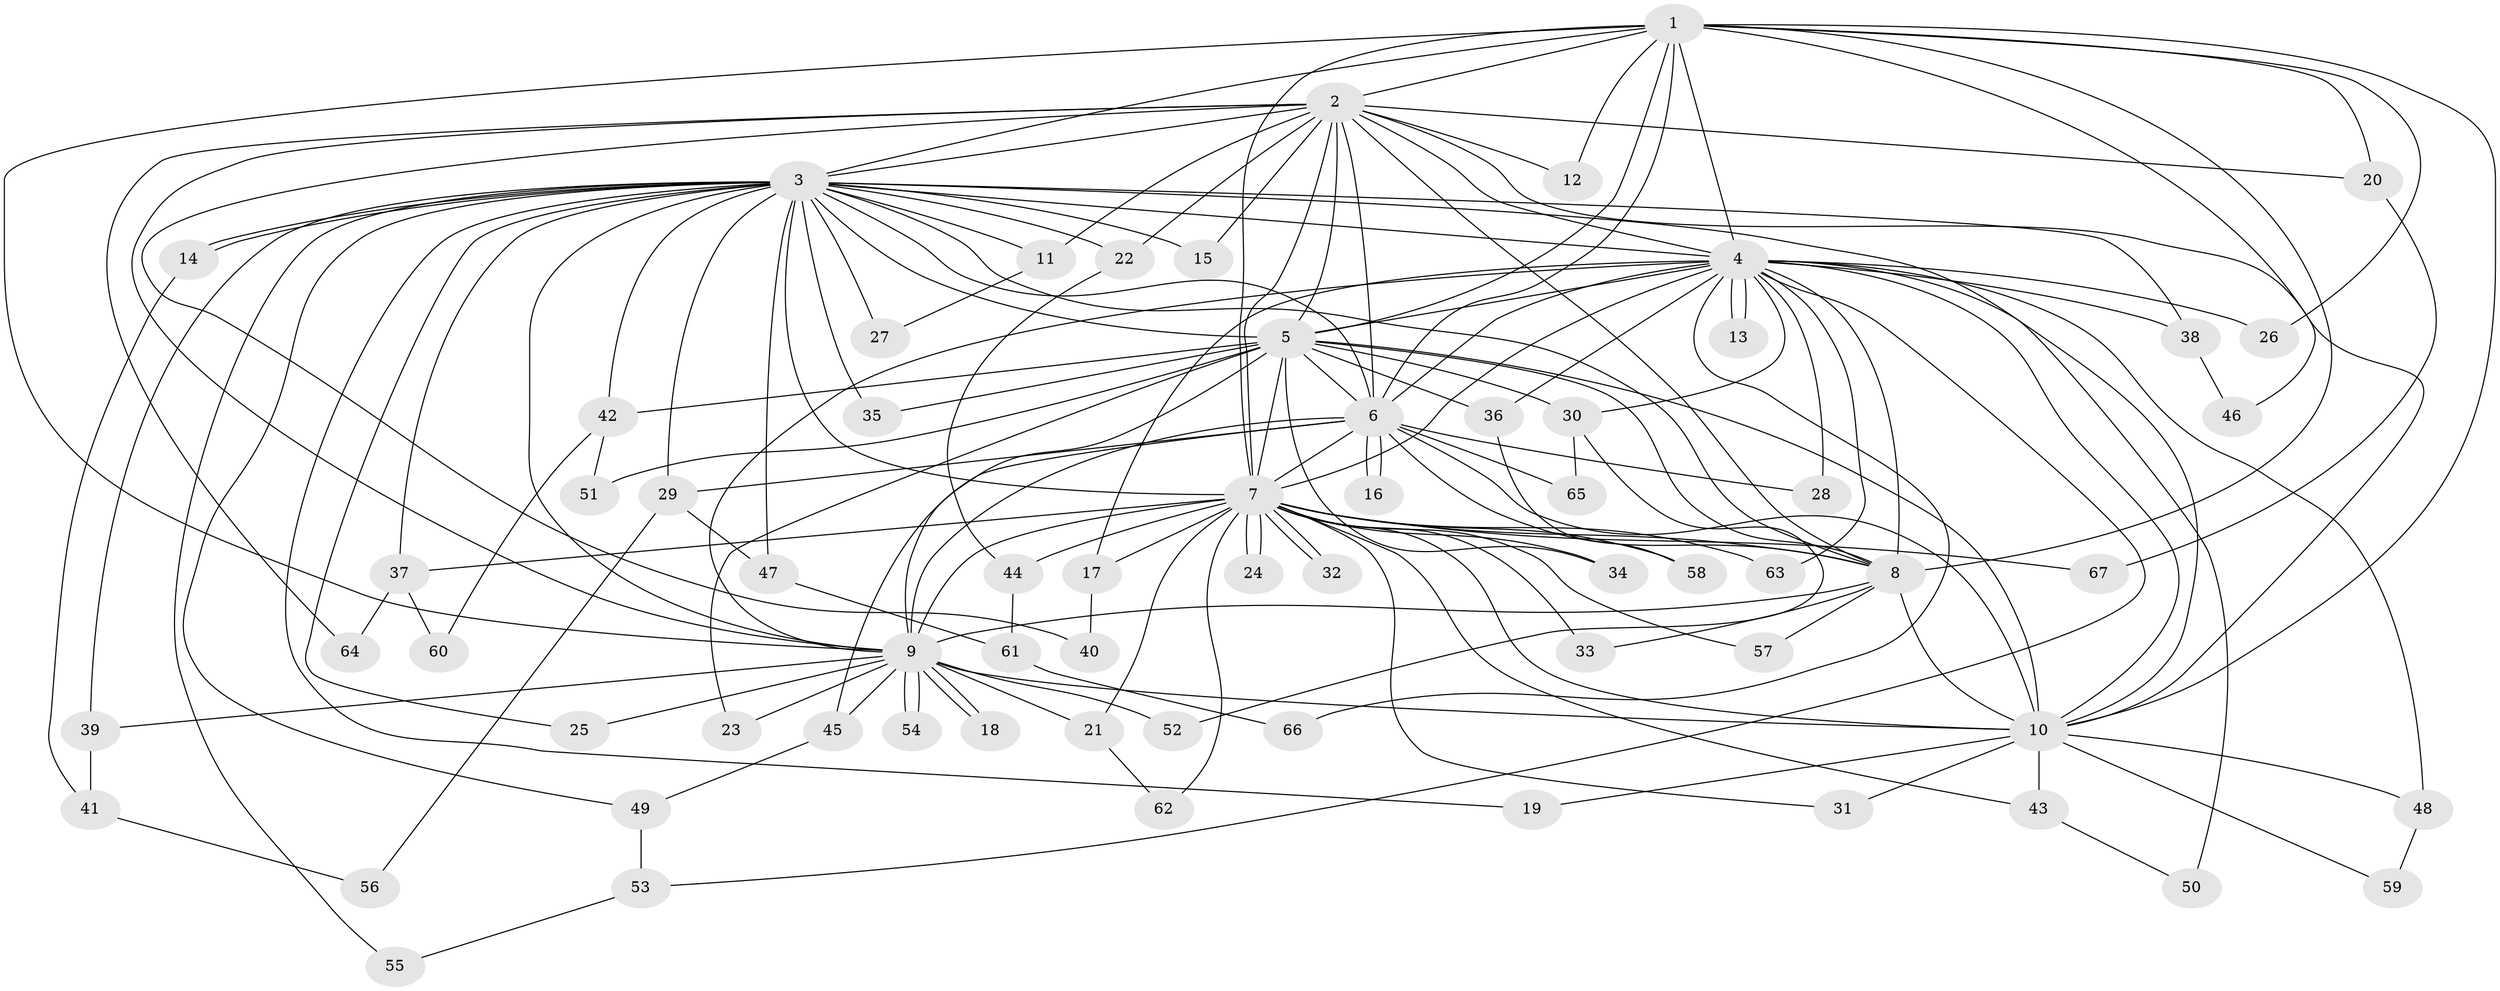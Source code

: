 // Generated by graph-tools (version 1.1) at 2025/14/03/09/25 04:14:05]
// undirected, 67 vertices, 159 edges
graph export_dot {
graph [start="1"]
  node [color=gray90,style=filled];
  1;
  2;
  3;
  4;
  5;
  6;
  7;
  8;
  9;
  10;
  11;
  12;
  13;
  14;
  15;
  16;
  17;
  18;
  19;
  20;
  21;
  22;
  23;
  24;
  25;
  26;
  27;
  28;
  29;
  30;
  31;
  32;
  33;
  34;
  35;
  36;
  37;
  38;
  39;
  40;
  41;
  42;
  43;
  44;
  45;
  46;
  47;
  48;
  49;
  50;
  51;
  52;
  53;
  54;
  55;
  56;
  57;
  58;
  59;
  60;
  61;
  62;
  63;
  64;
  65;
  66;
  67;
  1 -- 2;
  1 -- 3;
  1 -- 4;
  1 -- 5;
  1 -- 6;
  1 -- 7;
  1 -- 8;
  1 -- 9;
  1 -- 10;
  1 -- 12;
  1 -- 20;
  1 -- 26;
  1 -- 46;
  2 -- 3;
  2 -- 4;
  2 -- 5;
  2 -- 6;
  2 -- 7;
  2 -- 8;
  2 -- 9;
  2 -- 10;
  2 -- 11;
  2 -- 12;
  2 -- 15;
  2 -- 20;
  2 -- 22;
  2 -- 40;
  2 -- 64;
  3 -- 4;
  3 -- 5;
  3 -- 6;
  3 -- 7;
  3 -- 8;
  3 -- 9;
  3 -- 10;
  3 -- 11;
  3 -- 14;
  3 -- 14;
  3 -- 15;
  3 -- 19;
  3 -- 22;
  3 -- 25;
  3 -- 27;
  3 -- 29;
  3 -- 35;
  3 -- 37;
  3 -- 38;
  3 -- 39;
  3 -- 42;
  3 -- 47;
  3 -- 49;
  3 -- 55;
  4 -- 5;
  4 -- 6;
  4 -- 7;
  4 -- 8;
  4 -- 9;
  4 -- 10;
  4 -- 13;
  4 -- 13;
  4 -- 17;
  4 -- 26;
  4 -- 28;
  4 -- 30;
  4 -- 36;
  4 -- 38;
  4 -- 48;
  4 -- 50;
  4 -- 53;
  4 -- 63;
  4 -- 66;
  5 -- 6;
  5 -- 7;
  5 -- 8;
  5 -- 9;
  5 -- 10;
  5 -- 23;
  5 -- 30;
  5 -- 34;
  5 -- 35;
  5 -- 36;
  5 -- 42;
  5 -- 51;
  6 -- 7;
  6 -- 8;
  6 -- 9;
  6 -- 10;
  6 -- 16;
  6 -- 16;
  6 -- 28;
  6 -- 29;
  6 -- 45;
  6 -- 65;
  7 -- 8;
  7 -- 9;
  7 -- 10;
  7 -- 17;
  7 -- 21;
  7 -- 24;
  7 -- 24;
  7 -- 31;
  7 -- 32;
  7 -- 32;
  7 -- 33;
  7 -- 34;
  7 -- 37;
  7 -- 43;
  7 -- 44;
  7 -- 57;
  7 -- 58;
  7 -- 62;
  7 -- 63;
  7 -- 67;
  8 -- 9;
  8 -- 10;
  8 -- 33;
  8 -- 57;
  9 -- 10;
  9 -- 18;
  9 -- 18;
  9 -- 21;
  9 -- 23;
  9 -- 25;
  9 -- 39;
  9 -- 45;
  9 -- 52;
  9 -- 54;
  9 -- 54;
  10 -- 19;
  10 -- 31;
  10 -- 43;
  10 -- 48;
  10 -- 59;
  11 -- 27;
  14 -- 41;
  17 -- 40;
  20 -- 67;
  21 -- 62;
  22 -- 44;
  29 -- 47;
  29 -- 56;
  30 -- 52;
  30 -- 65;
  36 -- 58;
  37 -- 60;
  37 -- 64;
  38 -- 46;
  39 -- 41;
  41 -- 56;
  42 -- 51;
  42 -- 60;
  43 -- 50;
  44 -- 61;
  45 -- 49;
  47 -- 61;
  48 -- 59;
  49 -- 53;
  53 -- 55;
  61 -- 66;
}
